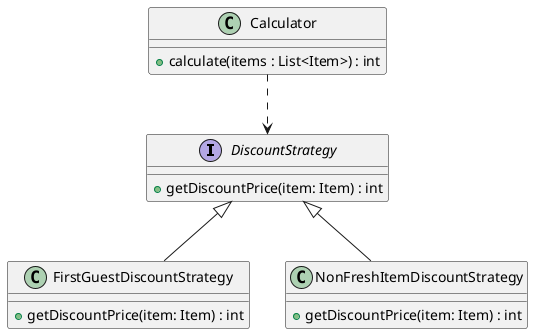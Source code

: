 @startuml
'https://plantuml.com/class-diagram

interface DiscountStrategy {
+ getDiscountPrice(item: Item) : int
}
class Calculator {
+ calculate(items : List<Item>) : int
}
class FirstGuestDiscountStrategy {
+ getDiscountPrice(item: Item) : int
}
class NonFreshItemDiscountStrategy {
+ getDiscountPrice(item: Item) : int
}

DiscountStrategy <|-- FirstGuestDiscountStrategy
DiscountStrategy <|-- NonFreshItemDiscountStrategy
Calculator ..> DiscountStrategy

@enduml